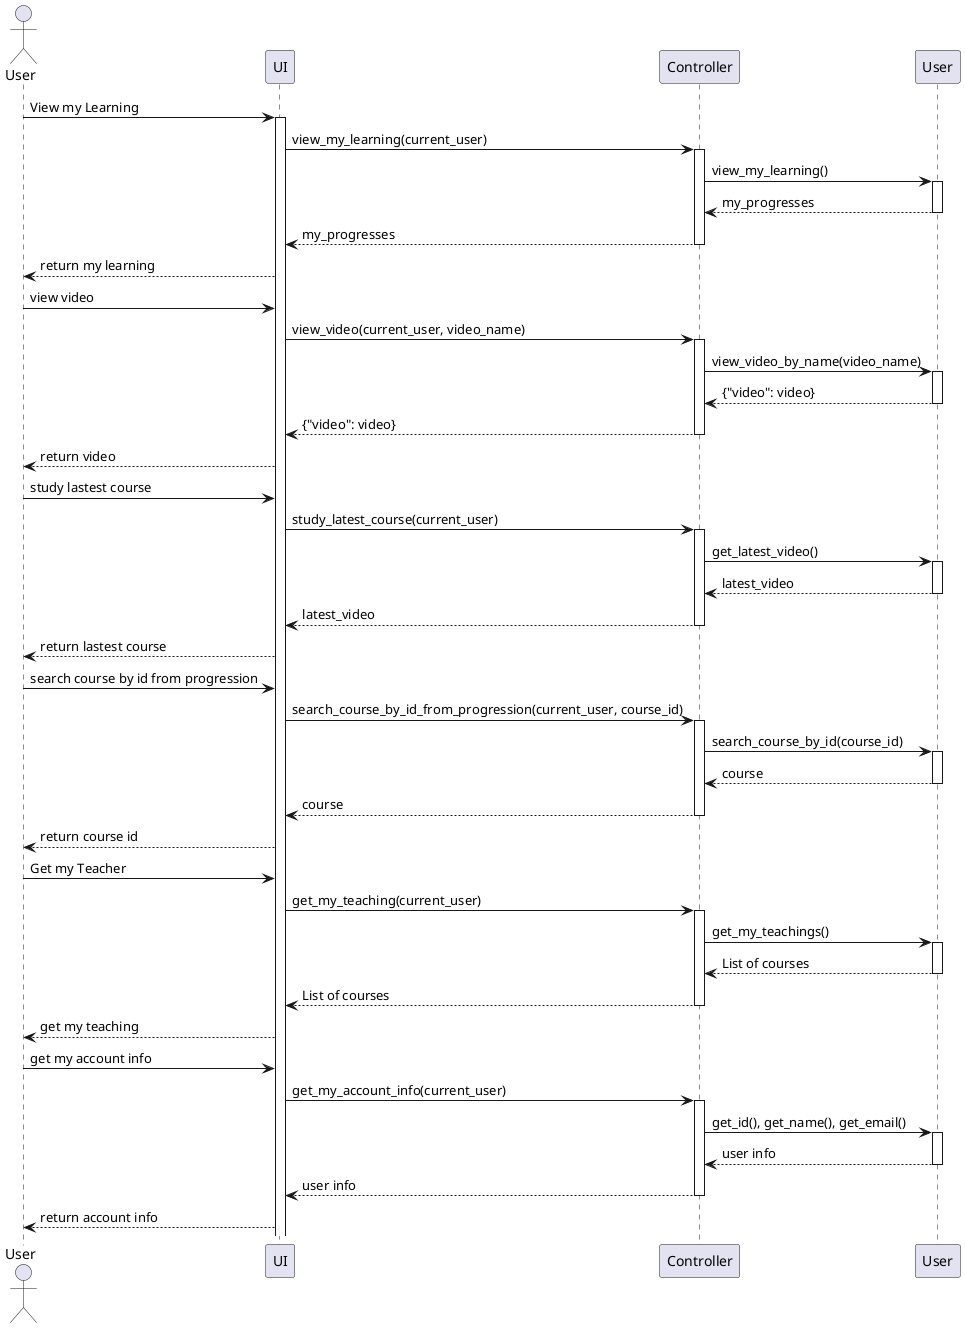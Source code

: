 @startuml User
actor "User" as UserActor

participant "UI" as Server
participant Controller
participant "User" as UserClass


UserActor -> Server: View my Learning
activate Server

Server -> Controller: view_my_learning(current_user)
activate Controller
Controller -> UserClass: view_my_learning()
activate UserClass
UserClass --> Controller: my_progresses
deactivate UserClass
Controller --> Server: my_progresses
deactivate Controller

Server --> UserActor: return my learning

UserActor -> Server: view video
Server -> Controller: view_video(current_user, video_name)
activate Controller
Controller -> UserClass: view_video_by_name(video_name)
activate UserClass
UserClass --> Controller: {"video": video}
deactivate UserClass
Controller --> Server: {"video": video}
deactivate Controller

Server --> UserActor: return video

UserActor -> Server: study lastest course
Server -> Controller: study_latest_course(current_user)
activate Controller
Controller -> UserClass: get_latest_video()
activate UserClass
UserClass --> Controller: latest_video
deactivate UserClass
Controller --> Server: latest_video
deactivate Controller

Server --> UserActor: return lastest course

UserActor -> Server: search course by id from progression
Server -> Controller: search_course_by_id_from_progression(current_user, course_id)
activate Controller
Controller -> UserClass: search_course_by_id(course_id)
activate UserClass
UserClass --> Controller: course
deactivate UserClass
Controller --> Server: course
deactivate Controller

Server --> UserActor: return course id

UserActor -> Server: Get my Teacher
Server -> Controller: get_my_teaching(current_user)
activate Controller
Controller -> UserClass: get_my_teachings()
activate UserClass
UserClass --> Controller: List of courses
deactivate UserClass
Controller --> Server: List of courses
deactivate Controller

Server --> UserActor: get my teaching

UserActor -> Server: get my account info
Server -> Controller: get_my_account_info(current_user)
activate Controller
Controller -> UserClass: get_id(), get_name(), get_email()
activate UserClass
UserClass --> Controller: user info
deactivate UserClass
Controller --> Server: user info
deactivate Controller

Server --> UserActor: return account info

@enduml